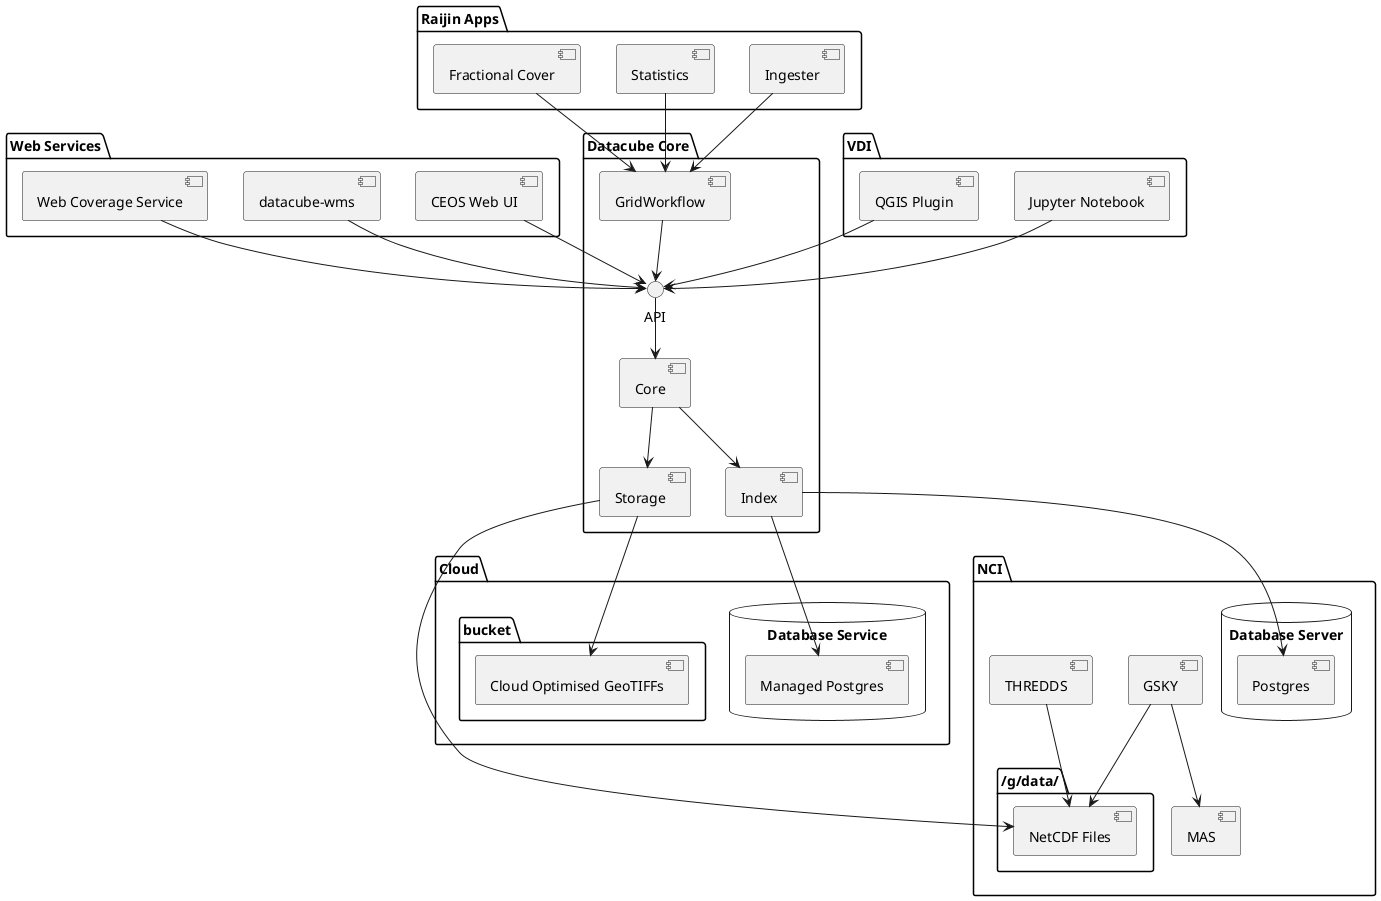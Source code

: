 @startuml

package "VDI" {
[Jupyter Notebook]
[QGIS Plugin]
}

package "Web Services" {
[datacube-wms]
[Web Coverage Service]
[CEOS Web UI]
}

package "Raijin Apps" {
[Ingester]
[Statistics]
[Fractional Cover]
}

package "Datacube Core" {
[GridWorkflow]
[Index]
[Storage]

API --> [Core]
[GridWorkflow] --> API
[Core] --> [Index]
[Core] --> [Storage]
}

[Ingester] --> [GridWorkflow]
[Statistics] --> [GridWorkflow]
[Fractional Cover] --> [GridWorkflow]

[datacube-wms] --> API
[Web Coverage Service] --> API
[CEOS Web UI] -> API

[Jupyter Notebook] --> API
[QGIS Plugin] --> API


package "NCI" {
[GSKY]
[THREDDS]

folder "/g/data/" {
  [NetCDF Files]
}

database "Database Server" {
  [Postgres]
}

[THREDDS] --> [NetCDF Files]
[GSKY] --> [NetCDF Files]
[GSKY] --> [MAS]

[Index] -d-> [Postgres]
[Storage] -r-> [NetCDF Files]
}

package "Cloud" {

folder "bucket" {
  [Cloud Optimised GeoTIFFs]
}

database "Database Service" {
  [Managed Postgres]
}

[Index] -d-> [Managed Postgres]
[Storage] -r-> [Cloud Optimised GeoTIFFs]

}


@enduml
